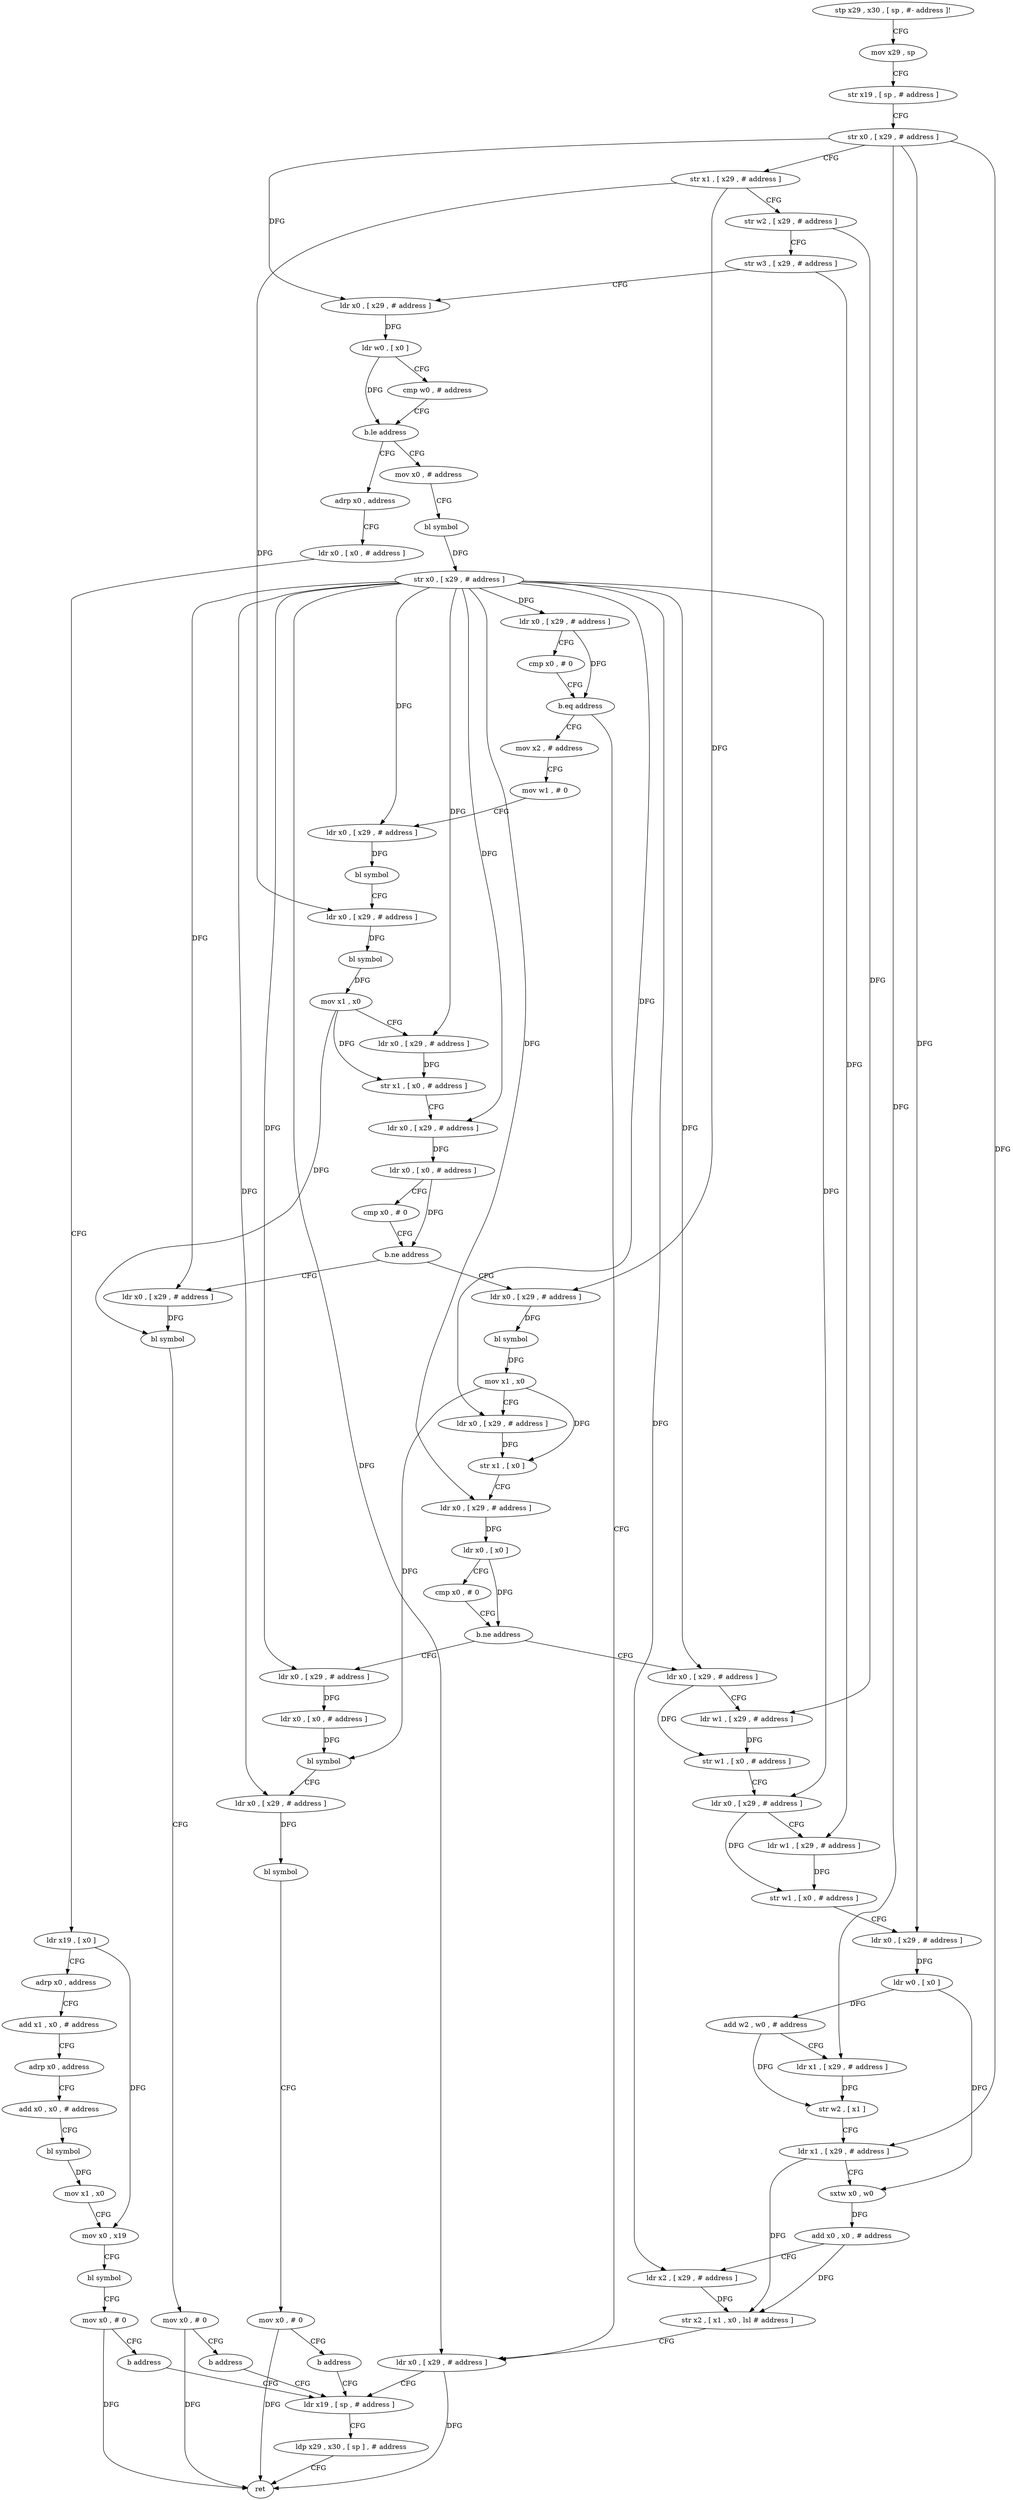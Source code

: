 digraph "func" {
"174352" [label = "stp x29 , x30 , [ sp , #- address ]!" ]
"174356" [label = "mov x29 , sp" ]
"174360" [label = "str x19 , [ sp , # address ]" ]
"174364" [label = "str x0 , [ x29 , # address ]" ]
"174368" [label = "str x1 , [ x29 , # address ]" ]
"174372" [label = "str w2 , [ x29 , # address ]" ]
"174376" [label = "str w3 , [ x29 , # address ]" ]
"174380" [label = "ldr x0 , [ x29 , # address ]" ]
"174384" [label = "ldr w0 , [ x0 ]" ]
"174388" [label = "cmp w0 , # address" ]
"174392" [label = "b.le address" ]
"174448" [label = "mov x0 , # address" ]
"174396" [label = "adrp x0 , address" ]
"174452" [label = "bl symbol" ]
"174456" [label = "str x0 , [ x29 , # address ]" ]
"174460" [label = "ldr x0 , [ x29 , # address ]" ]
"174464" [label = "cmp x0 , # 0" ]
"174468" [label = "b.eq address" ]
"174668" [label = "ldr x0 , [ x29 , # address ]" ]
"174472" [label = "mov x2 , # address" ]
"174400" [label = "ldr x0 , [ x0 , # address ]" ]
"174404" [label = "ldr x19 , [ x0 ]" ]
"174408" [label = "adrp x0 , address" ]
"174412" [label = "add x1 , x0 , # address" ]
"174416" [label = "adrp x0 , address" ]
"174420" [label = "add x0 , x0 , # address" ]
"174424" [label = "bl symbol" ]
"174428" [label = "mov x1 , x0" ]
"174432" [label = "mov x0 , x19" ]
"174436" [label = "bl symbol" ]
"174440" [label = "mov x0 , # 0" ]
"174444" [label = "b address" ]
"174672" [label = "ldr x19 , [ sp , # address ]" ]
"174476" [label = "mov w1 , # 0" ]
"174480" [label = "ldr x0 , [ x29 , # address ]" ]
"174484" [label = "bl symbol" ]
"174488" [label = "ldr x0 , [ x29 , # address ]" ]
"174492" [label = "bl symbol" ]
"174496" [label = "mov x1 , x0" ]
"174500" [label = "ldr x0 , [ x29 , # address ]" ]
"174504" [label = "str x1 , [ x0 , # address ]" ]
"174508" [label = "ldr x0 , [ x29 , # address ]" ]
"174512" [label = "ldr x0 , [ x0 , # address ]" ]
"174516" [label = "cmp x0 , # 0" ]
"174520" [label = "b.ne address" ]
"174540" [label = "ldr x0 , [ x29 , # address ]" ]
"174524" [label = "ldr x0 , [ x29 , # address ]" ]
"174676" [label = "ldp x29 , x30 , [ sp ] , # address" ]
"174680" [label = "ret" ]
"174544" [label = "bl symbol" ]
"174548" [label = "mov x1 , x0" ]
"174552" [label = "ldr x0 , [ x29 , # address ]" ]
"174556" [label = "str x1 , [ x0 ]" ]
"174560" [label = "ldr x0 , [ x29 , # address ]" ]
"174564" [label = "ldr x0 , [ x0 ]" ]
"174568" [label = "cmp x0 , # 0" ]
"174572" [label = "b.ne address" ]
"174604" [label = "ldr x0 , [ x29 , # address ]" ]
"174576" [label = "ldr x0 , [ x29 , # address ]" ]
"174528" [label = "bl symbol" ]
"174532" [label = "mov x0 , # 0" ]
"174536" [label = "b address" ]
"174608" [label = "ldr w1 , [ x29 , # address ]" ]
"174612" [label = "str w1 , [ x0 , # address ]" ]
"174616" [label = "ldr x0 , [ x29 , # address ]" ]
"174620" [label = "ldr w1 , [ x29 , # address ]" ]
"174624" [label = "str w1 , [ x0 , # address ]" ]
"174628" [label = "ldr x0 , [ x29 , # address ]" ]
"174632" [label = "ldr w0 , [ x0 ]" ]
"174636" [label = "add w2 , w0 , # address" ]
"174640" [label = "ldr x1 , [ x29 , # address ]" ]
"174644" [label = "str w2 , [ x1 ]" ]
"174648" [label = "ldr x1 , [ x29 , # address ]" ]
"174652" [label = "sxtw x0 , w0" ]
"174656" [label = "add x0 , x0 , # address" ]
"174660" [label = "ldr x2 , [ x29 , # address ]" ]
"174664" [label = "str x2 , [ x1 , x0 , lsl # address ]" ]
"174580" [label = "ldr x0 , [ x0 , # address ]" ]
"174584" [label = "bl symbol" ]
"174588" [label = "ldr x0 , [ x29 , # address ]" ]
"174592" [label = "bl symbol" ]
"174596" [label = "mov x0 , # 0" ]
"174600" [label = "b address" ]
"174352" -> "174356" [ label = "CFG" ]
"174356" -> "174360" [ label = "CFG" ]
"174360" -> "174364" [ label = "CFG" ]
"174364" -> "174368" [ label = "CFG" ]
"174364" -> "174380" [ label = "DFG" ]
"174364" -> "174628" [ label = "DFG" ]
"174364" -> "174640" [ label = "DFG" ]
"174364" -> "174648" [ label = "DFG" ]
"174368" -> "174372" [ label = "CFG" ]
"174368" -> "174488" [ label = "DFG" ]
"174368" -> "174540" [ label = "DFG" ]
"174372" -> "174376" [ label = "CFG" ]
"174372" -> "174608" [ label = "DFG" ]
"174376" -> "174380" [ label = "CFG" ]
"174376" -> "174620" [ label = "DFG" ]
"174380" -> "174384" [ label = "DFG" ]
"174384" -> "174388" [ label = "CFG" ]
"174384" -> "174392" [ label = "DFG" ]
"174388" -> "174392" [ label = "CFG" ]
"174392" -> "174448" [ label = "CFG" ]
"174392" -> "174396" [ label = "CFG" ]
"174448" -> "174452" [ label = "CFG" ]
"174396" -> "174400" [ label = "CFG" ]
"174452" -> "174456" [ label = "DFG" ]
"174456" -> "174460" [ label = "DFG" ]
"174456" -> "174668" [ label = "DFG" ]
"174456" -> "174480" [ label = "DFG" ]
"174456" -> "174500" [ label = "DFG" ]
"174456" -> "174508" [ label = "DFG" ]
"174456" -> "174552" [ label = "DFG" ]
"174456" -> "174560" [ label = "DFG" ]
"174456" -> "174524" [ label = "DFG" ]
"174456" -> "174604" [ label = "DFG" ]
"174456" -> "174616" [ label = "DFG" ]
"174456" -> "174660" [ label = "DFG" ]
"174456" -> "174576" [ label = "DFG" ]
"174456" -> "174588" [ label = "DFG" ]
"174460" -> "174464" [ label = "CFG" ]
"174460" -> "174468" [ label = "DFG" ]
"174464" -> "174468" [ label = "CFG" ]
"174468" -> "174668" [ label = "CFG" ]
"174468" -> "174472" [ label = "CFG" ]
"174668" -> "174672" [ label = "CFG" ]
"174668" -> "174680" [ label = "DFG" ]
"174472" -> "174476" [ label = "CFG" ]
"174400" -> "174404" [ label = "CFG" ]
"174404" -> "174408" [ label = "CFG" ]
"174404" -> "174432" [ label = "DFG" ]
"174408" -> "174412" [ label = "CFG" ]
"174412" -> "174416" [ label = "CFG" ]
"174416" -> "174420" [ label = "CFG" ]
"174420" -> "174424" [ label = "CFG" ]
"174424" -> "174428" [ label = "DFG" ]
"174428" -> "174432" [ label = "CFG" ]
"174432" -> "174436" [ label = "CFG" ]
"174436" -> "174440" [ label = "CFG" ]
"174440" -> "174444" [ label = "CFG" ]
"174440" -> "174680" [ label = "DFG" ]
"174444" -> "174672" [ label = "CFG" ]
"174672" -> "174676" [ label = "CFG" ]
"174476" -> "174480" [ label = "CFG" ]
"174480" -> "174484" [ label = "DFG" ]
"174484" -> "174488" [ label = "CFG" ]
"174488" -> "174492" [ label = "DFG" ]
"174492" -> "174496" [ label = "DFG" ]
"174496" -> "174500" [ label = "CFG" ]
"174496" -> "174504" [ label = "DFG" ]
"174496" -> "174528" [ label = "DFG" ]
"174500" -> "174504" [ label = "DFG" ]
"174504" -> "174508" [ label = "CFG" ]
"174508" -> "174512" [ label = "DFG" ]
"174512" -> "174516" [ label = "CFG" ]
"174512" -> "174520" [ label = "DFG" ]
"174516" -> "174520" [ label = "CFG" ]
"174520" -> "174540" [ label = "CFG" ]
"174520" -> "174524" [ label = "CFG" ]
"174540" -> "174544" [ label = "DFG" ]
"174524" -> "174528" [ label = "DFG" ]
"174676" -> "174680" [ label = "CFG" ]
"174544" -> "174548" [ label = "DFG" ]
"174548" -> "174552" [ label = "CFG" ]
"174548" -> "174556" [ label = "DFG" ]
"174548" -> "174584" [ label = "DFG" ]
"174552" -> "174556" [ label = "DFG" ]
"174556" -> "174560" [ label = "CFG" ]
"174560" -> "174564" [ label = "DFG" ]
"174564" -> "174568" [ label = "CFG" ]
"174564" -> "174572" [ label = "DFG" ]
"174568" -> "174572" [ label = "CFG" ]
"174572" -> "174604" [ label = "CFG" ]
"174572" -> "174576" [ label = "CFG" ]
"174604" -> "174608" [ label = "CFG" ]
"174604" -> "174612" [ label = "DFG" ]
"174576" -> "174580" [ label = "DFG" ]
"174528" -> "174532" [ label = "CFG" ]
"174532" -> "174536" [ label = "CFG" ]
"174532" -> "174680" [ label = "DFG" ]
"174536" -> "174672" [ label = "CFG" ]
"174608" -> "174612" [ label = "DFG" ]
"174612" -> "174616" [ label = "CFG" ]
"174616" -> "174620" [ label = "CFG" ]
"174616" -> "174624" [ label = "DFG" ]
"174620" -> "174624" [ label = "DFG" ]
"174624" -> "174628" [ label = "CFG" ]
"174628" -> "174632" [ label = "DFG" ]
"174632" -> "174636" [ label = "DFG" ]
"174632" -> "174652" [ label = "DFG" ]
"174636" -> "174640" [ label = "CFG" ]
"174636" -> "174644" [ label = "DFG" ]
"174640" -> "174644" [ label = "DFG" ]
"174644" -> "174648" [ label = "CFG" ]
"174648" -> "174652" [ label = "CFG" ]
"174648" -> "174664" [ label = "DFG" ]
"174652" -> "174656" [ label = "DFG" ]
"174656" -> "174660" [ label = "CFG" ]
"174656" -> "174664" [ label = "DFG" ]
"174660" -> "174664" [ label = "DFG" ]
"174664" -> "174668" [ label = "CFG" ]
"174580" -> "174584" [ label = "DFG" ]
"174584" -> "174588" [ label = "CFG" ]
"174588" -> "174592" [ label = "DFG" ]
"174592" -> "174596" [ label = "CFG" ]
"174596" -> "174600" [ label = "CFG" ]
"174596" -> "174680" [ label = "DFG" ]
"174600" -> "174672" [ label = "CFG" ]
}
